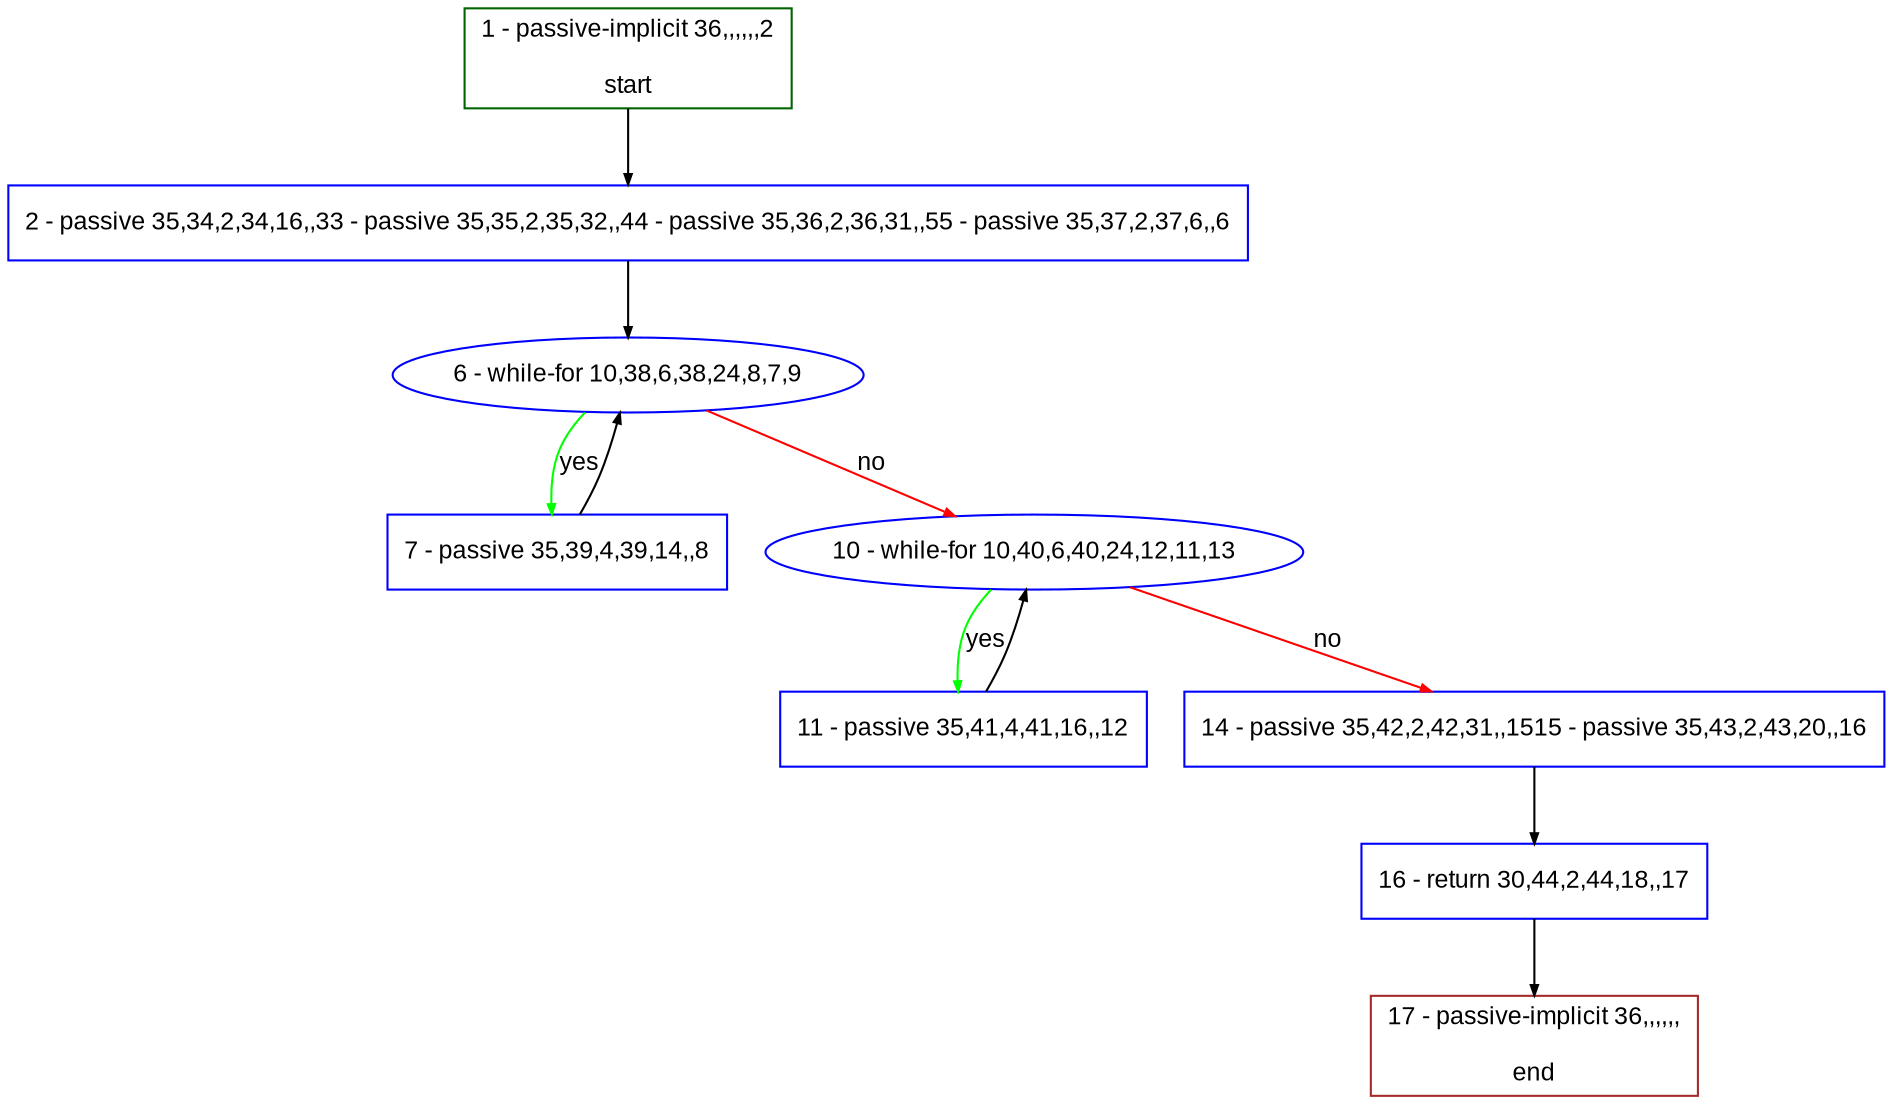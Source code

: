 digraph "" {
  graph [pack="true", label="", fontsize="12", packmode="clust", fontname="Arial", fillcolor="#FFFFCC", bgcolor="white", style="rounded,filled", compound="true"];
  node [node_initialized="no", label="", color="grey", fontsize="12", fillcolor="white", fontname="Arial", style="filled", shape="rectangle", compound="true", fixedsize="false"];
  edge [fontcolor="black", arrowhead="normal", arrowtail="none", arrowsize="0.5", ltail="", label="", color="black", fontsize="12", lhead="", fontname="Arial", dir="forward", compound="true"];
  __N1 [label="2 - passive 35,34,2,34,16,,33 - passive 35,35,2,35,32,,44 - passive 35,36,2,36,31,,55 - passive 35,37,2,37,6,,6", color="#0000ff", fillcolor="#ffffff", style="filled", shape="box"];
  __N2 [label="1 - passive-implicit 36,,,,,,2\n\nstart", color="#006400", fillcolor="#ffffff", style="filled", shape="box"];
  __N3 [label="6 - while-for 10,38,6,38,24,8,7,9", color="#0000ff", fillcolor="#ffffff", style="filled", shape="oval"];
  __N4 [label="7 - passive 35,39,4,39,14,,8", color="#0000ff", fillcolor="#ffffff", style="filled", shape="box"];
  __N5 [label="10 - while-for 10,40,6,40,24,12,11,13", color="#0000ff", fillcolor="#ffffff", style="filled", shape="oval"];
  __N6 [label="11 - passive 35,41,4,41,16,,12", color="#0000ff", fillcolor="#ffffff", style="filled", shape="box"];
  __N7 [label="14 - passive 35,42,2,42,31,,1515 - passive 35,43,2,43,20,,16", color="#0000ff", fillcolor="#ffffff", style="filled", shape="box"];
  __N8 [label="16 - return 30,44,2,44,18,,17", color="#0000ff", fillcolor="#ffffff", style="filled", shape="box"];
  __N9 [label="17 - passive-implicit 36,,,,,,\n\nend", color="#a52a2a", fillcolor="#ffffff", style="filled", shape="box"];
  __N2 -> __N1 [arrowhead="normal", arrowtail="none", color="#000000", label="", dir="forward"];
  __N1 -> __N3 [arrowhead="normal", arrowtail="none", color="#000000", label="", dir="forward"];
  __N3 -> __N4 [arrowhead="normal", arrowtail="none", color="#00ff00", label="yes", dir="forward"];
  __N4 -> __N3 [arrowhead="normal", arrowtail="none", color="#000000", label="", dir="forward"];
  __N3 -> __N5 [arrowhead="normal", arrowtail="none", color="#ff0000", label="no", dir="forward"];
  __N5 -> __N6 [arrowhead="normal", arrowtail="none", color="#00ff00", label="yes", dir="forward"];
  __N6 -> __N5 [arrowhead="normal", arrowtail="none", color="#000000", label="", dir="forward"];
  __N5 -> __N7 [arrowhead="normal", arrowtail="none", color="#ff0000", label="no", dir="forward"];
  __N7 -> __N8 [arrowhead="normal", arrowtail="none", color="#000000", label="", dir="forward"];
  __N8 -> __N9 [arrowhead="normal", arrowtail="none", color="#000000", label="", dir="forward"];
}
